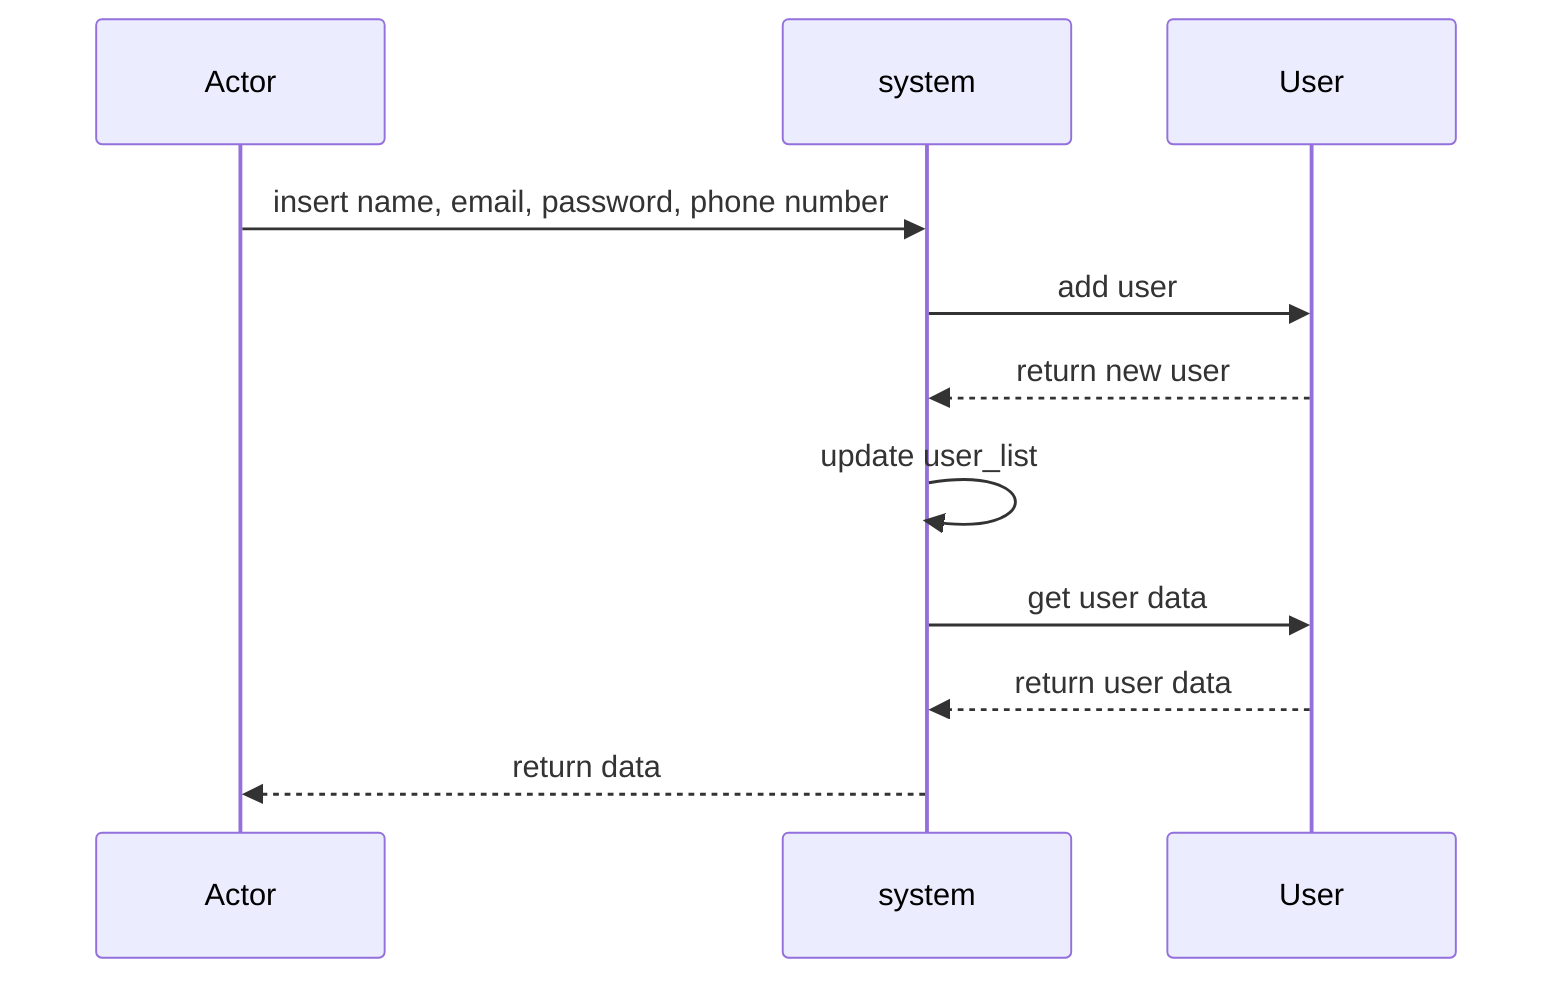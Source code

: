 sequenceDiagram
    participant A as Actor
    participant system
    participant user as User
    
    A ->> system: insert name, email, password, phone number
    system ->> user: add user
    user -->> system: return new user
    system ->> system: update user_list
    system ->> user: get user data
    user -->> system: return user data
    system -->> A: return data
